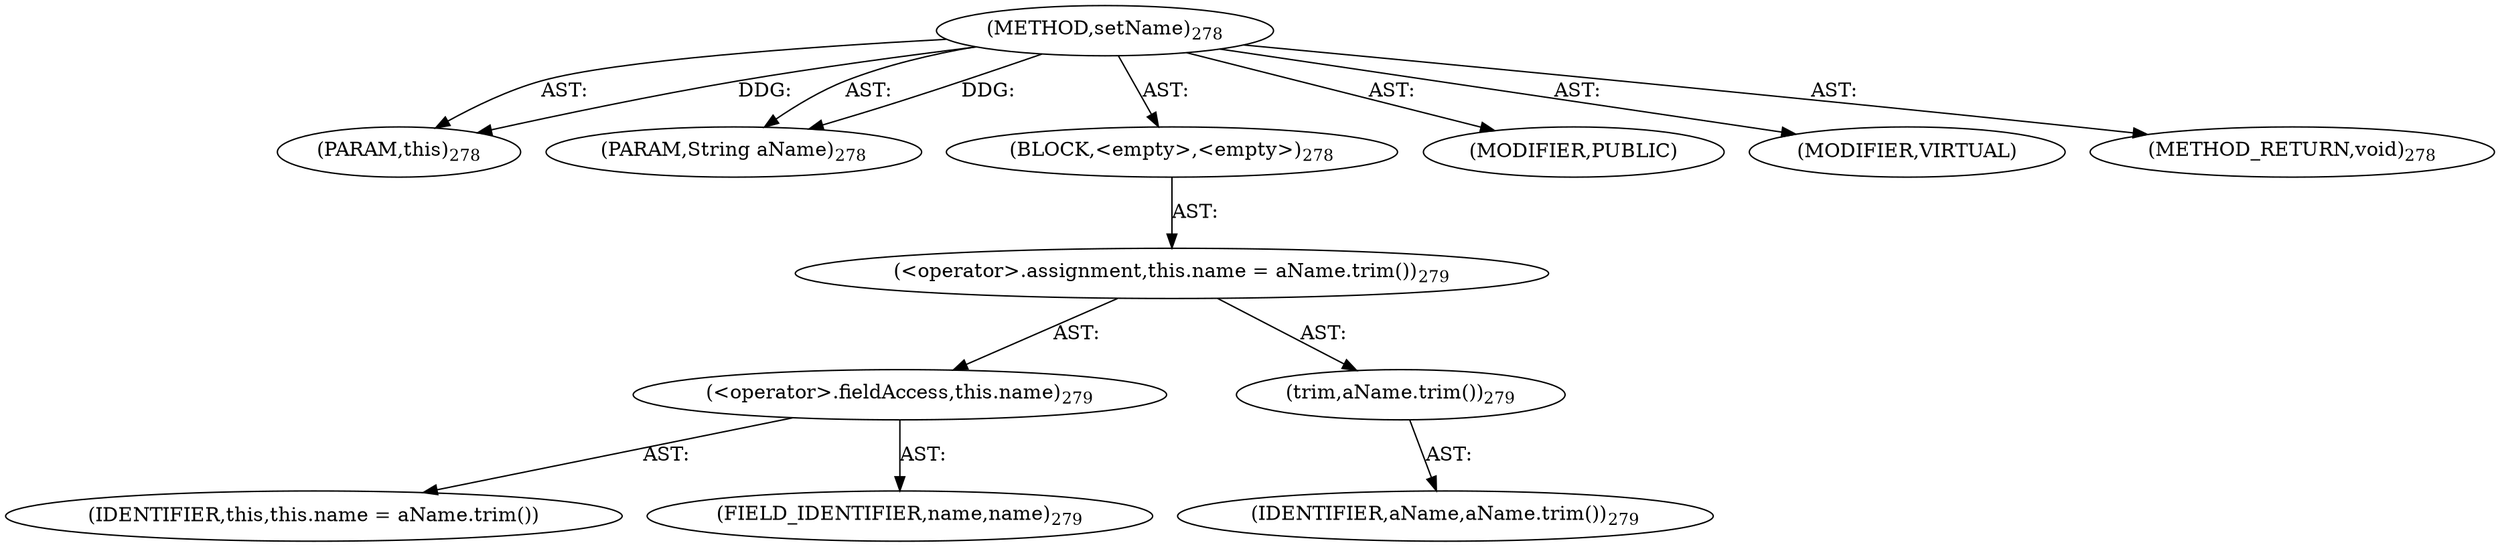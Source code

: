digraph "setName" {  
"111669149709" [label = <(METHOD,setName)<SUB>278</SUB>> ]
"115964117015" [label = <(PARAM,this)<SUB>278</SUB>> ]
"115964117016" [label = <(PARAM,String aName)<SUB>278</SUB>> ]
"25769803831" [label = <(BLOCK,&lt;empty&gt;,&lt;empty&gt;)<SUB>278</SUB>> ]
"30064771337" [label = <(&lt;operator&gt;.assignment,this.name = aName.trim())<SUB>279</SUB>> ]
"30064771338" [label = <(&lt;operator&gt;.fieldAccess,this.name)<SUB>279</SUB>> ]
"68719476929" [label = <(IDENTIFIER,this,this.name = aName.trim())> ]
"55834574913" [label = <(FIELD_IDENTIFIER,name,name)<SUB>279</SUB>> ]
"30064771339" [label = <(trim,aName.trim())<SUB>279</SUB>> ]
"68719476930" [label = <(IDENTIFIER,aName,aName.trim())<SUB>279</SUB>> ]
"133143986213" [label = <(MODIFIER,PUBLIC)> ]
"133143986214" [label = <(MODIFIER,VIRTUAL)> ]
"128849018893" [label = <(METHOD_RETURN,void)<SUB>278</SUB>> ]
  "111669149709" -> "115964117015"  [ label = "AST: "] 
  "111669149709" -> "115964117016"  [ label = "AST: "] 
  "111669149709" -> "25769803831"  [ label = "AST: "] 
  "111669149709" -> "133143986213"  [ label = "AST: "] 
  "111669149709" -> "133143986214"  [ label = "AST: "] 
  "111669149709" -> "128849018893"  [ label = "AST: "] 
  "25769803831" -> "30064771337"  [ label = "AST: "] 
  "30064771337" -> "30064771338"  [ label = "AST: "] 
  "30064771337" -> "30064771339"  [ label = "AST: "] 
  "30064771338" -> "68719476929"  [ label = "AST: "] 
  "30064771338" -> "55834574913"  [ label = "AST: "] 
  "30064771339" -> "68719476930"  [ label = "AST: "] 
  "111669149709" -> "115964117015"  [ label = "DDG: "] 
  "111669149709" -> "115964117016"  [ label = "DDG: "] 
}
